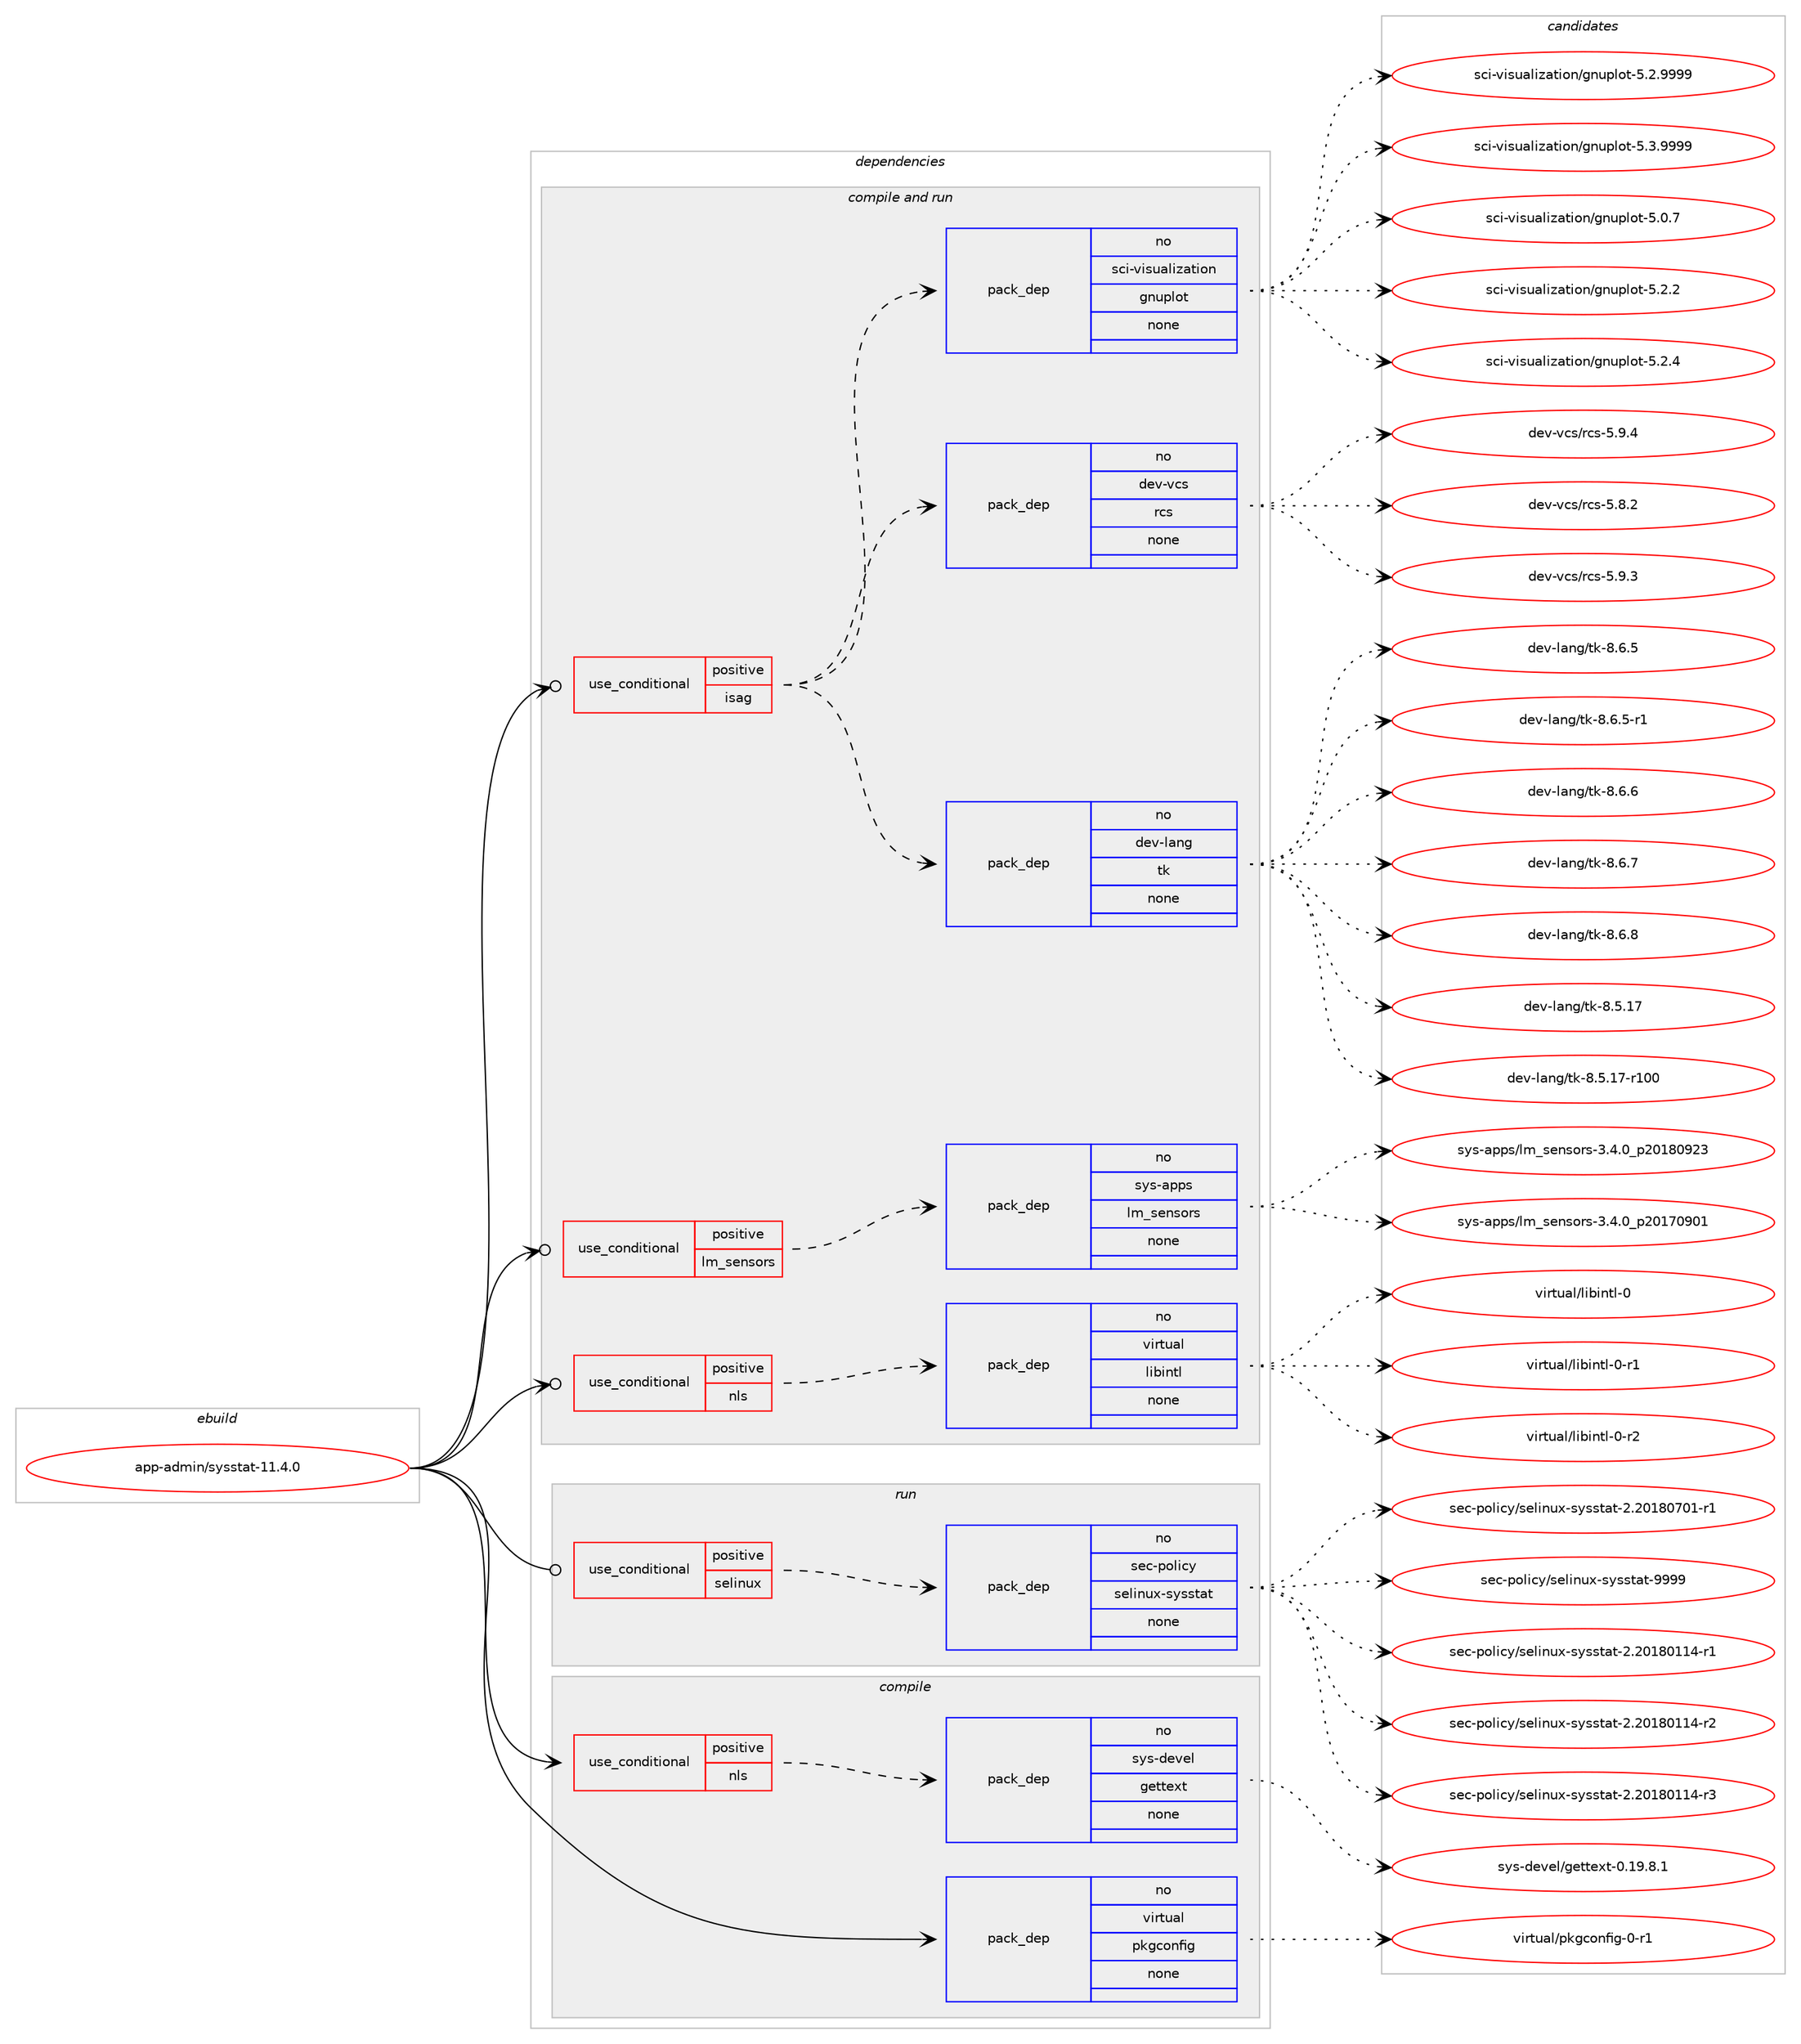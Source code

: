 digraph prolog {

# *************
# Graph options
# *************

newrank=true;
concentrate=true;
compound=true;
graph [rankdir=LR,fontname=Helvetica,fontsize=10,ranksep=1.5];#, ranksep=2.5, nodesep=0.2];
edge  [arrowhead=vee];
node  [fontname=Helvetica,fontsize=10];

# **********
# The ebuild
# **********

subgraph cluster_leftcol {
color=gray;
rank=same;
label=<<i>ebuild</i>>;
id [label="app-admin/sysstat-11.4.0", color=red, width=4, href="../app-admin/sysstat-11.4.0.svg"];
}

# ****************
# The dependencies
# ****************

subgraph cluster_midcol {
color=gray;
label=<<i>dependencies</i>>;
subgraph cluster_compile {
fillcolor="#eeeeee";
style=filled;
label=<<i>compile</i>>;
subgraph cond866 {
dependency3395 [label=<<TABLE BORDER="0" CELLBORDER="1" CELLSPACING="0" CELLPADDING="4"><TR><TD ROWSPAN="3" CELLPADDING="10">use_conditional</TD></TR><TR><TD>positive</TD></TR><TR><TD>nls</TD></TR></TABLE>>, shape=none, color=red];
subgraph pack2443 {
dependency3396 [label=<<TABLE BORDER="0" CELLBORDER="1" CELLSPACING="0" CELLPADDING="4" WIDTH="220"><TR><TD ROWSPAN="6" CELLPADDING="30">pack_dep</TD></TR><TR><TD WIDTH="110">no</TD></TR><TR><TD>sys-devel</TD></TR><TR><TD>gettext</TD></TR><TR><TD>none</TD></TR><TR><TD></TD></TR></TABLE>>, shape=none, color=blue];
}
dependency3395:e -> dependency3396:w [weight=20,style="dashed",arrowhead="vee"];
}
id:e -> dependency3395:w [weight=20,style="solid",arrowhead="vee"];
subgraph pack2444 {
dependency3397 [label=<<TABLE BORDER="0" CELLBORDER="1" CELLSPACING="0" CELLPADDING="4" WIDTH="220"><TR><TD ROWSPAN="6" CELLPADDING="30">pack_dep</TD></TR><TR><TD WIDTH="110">no</TD></TR><TR><TD>virtual</TD></TR><TR><TD>pkgconfig</TD></TR><TR><TD>none</TD></TR><TR><TD></TD></TR></TABLE>>, shape=none, color=blue];
}
id:e -> dependency3397:w [weight=20,style="solid",arrowhead="vee"];
}
subgraph cluster_compileandrun {
fillcolor="#eeeeee";
style=filled;
label=<<i>compile and run</i>>;
subgraph cond867 {
dependency3398 [label=<<TABLE BORDER="0" CELLBORDER="1" CELLSPACING="0" CELLPADDING="4"><TR><TD ROWSPAN="3" CELLPADDING="10">use_conditional</TD></TR><TR><TD>positive</TD></TR><TR><TD>isag</TD></TR></TABLE>>, shape=none, color=red];
subgraph pack2445 {
dependency3399 [label=<<TABLE BORDER="0" CELLBORDER="1" CELLSPACING="0" CELLPADDING="4" WIDTH="220"><TR><TD ROWSPAN="6" CELLPADDING="30">pack_dep</TD></TR><TR><TD WIDTH="110">no</TD></TR><TR><TD>dev-lang</TD></TR><TR><TD>tk</TD></TR><TR><TD>none</TD></TR><TR><TD></TD></TR></TABLE>>, shape=none, color=blue];
}
dependency3398:e -> dependency3399:w [weight=20,style="dashed",arrowhead="vee"];
subgraph pack2446 {
dependency3400 [label=<<TABLE BORDER="0" CELLBORDER="1" CELLSPACING="0" CELLPADDING="4" WIDTH="220"><TR><TD ROWSPAN="6" CELLPADDING="30">pack_dep</TD></TR><TR><TD WIDTH="110">no</TD></TR><TR><TD>dev-vcs</TD></TR><TR><TD>rcs</TD></TR><TR><TD>none</TD></TR><TR><TD></TD></TR></TABLE>>, shape=none, color=blue];
}
dependency3398:e -> dependency3400:w [weight=20,style="dashed",arrowhead="vee"];
subgraph pack2447 {
dependency3401 [label=<<TABLE BORDER="0" CELLBORDER="1" CELLSPACING="0" CELLPADDING="4" WIDTH="220"><TR><TD ROWSPAN="6" CELLPADDING="30">pack_dep</TD></TR><TR><TD WIDTH="110">no</TD></TR><TR><TD>sci-visualization</TD></TR><TR><TD>gnuplot</TD></TR><TR><TD>none</TD></TR><TR><TD></TD></TR></TABLE>>, shape=none, color=blue];
}
dependency3398:e -> dependency3401:w [weight=20,style="dashed",arrowhead="vee"];
}
id:e -> dependency3398:w [weight=20,style="solid",arrowhead="odotvee"];
subgraph cond868 {
dependency3402 [label=<<TABLE BORDER="0" CELLBORDER="1" CELLSPACING="0" CELLPADDING="4"><TR><TD ROWSPAN="3" CELLPADDING="10">use_conditional</TD></TR><TR><TD>positive</TD></TR><TR><TD>lm_sensors</TD></TR></TABLE>>, shape=none, color=red];
subgraph pack2448 {
dependency3403 [label=<<TABLE BORDER="0" CELLBORDER="1" CELLSPACING="0" CELLPADDING="4" WIDTH="220"><TR><TD ROWSPAN="6" CELLPADDING="30">pack_dep</TD></TR><TR><TD WIDTH="110">no</TD></TR><TR><TD>sys-apps</TD></TR><TR><TD>lm_sensors</TD></TR><TR><TD>none</TD></TR><TR><TD></TD></TR></TABLE>>, shape=none, color=blue];
}
dependency3402:e -> dependency3403:w [weight=20,style="dashed",arrowhead="vee"];
}
id:e -> dependency3402:w [weight=20,style="solid",arrowhead="odotvee"];
subgraph cond869 {
dependency3404 [label=<<TABLE BORDER="0" CELLBORDER="1" CELLSPACING="0" CELLPADDING="4"><TR><TD ROWSPAN="3" CELLPADDING="10">use_conditional</TD></TR><TR><TD>positive</TD></TR><TR><TD>nls</TD></TR></TABLE>>, shape=none, color=red];
subgraph pack2449 {
dependency3405 [label=<<TABLE BORDER="0" CELLBORDER="1" CELLSPACING="0" CELLPADDING="4" WIDTH="220"><TR><TD ROWSPAN="6" CELLPADDING="30">pack_dep</TD></TR><TR><TD WIDTH="110">no</TD></TR><TR><TD>virtual</TD></TR><TR><TD>libintl</TD></TR><TR><TD>none</TD></TR><TR><TD></TD></TR></TABLE>>, shape=none, color=blue];
}
dependency3404:e -> dependency3405:w [weight=20,style="dashed",arrowhead="vee"];
}
id:e -> dependency3404:w [weight=20,style="solid",arrowhead="odotvee"];
}
subgraph cluster_run {
fillcolor="#eeeeee";
style=filled;
label=<<i>run</i>>;
subgraph cond870 {
dependency3406 [label=<<TABLE BORDER="0" CELLBORDER="1" CELLSPACING="0" CELLPADDING="4"><TR><TD ROWSPAN="3" CELLPADDING="10">use_conditional</TD></TR><TR><TD>positive</TD></TR><TR><TD>selinux</TD></TR></TABLE>>, shape=none, color=red];
subgraph pack2450 {
dependency3407 [label=<<TABLE BORDER="0" CELLBORDER="1" CELLSPACING="0" CELLPADDING="4" WIDTH="220"><TR><TD ROWSPAN="6" CELLPADDING="30">pack_dep</TD></TR><TR><TD WIDTH="110">no</TD></TR><TR><TD>sec-policy</TD></TR><TR><TD>selinux-sysstat</TD></TR><TR><TD>none</TD></TR><TR><TD></TD></TR></TABLE>>, shape=none, color=blue];
}
dependency3406:e -> dependency3407:w [weight=20,style="dashed",arrowhead="vee"];
}
id:e -> dependency3406:w [weight=20,style="solid",arrowhead="odot"];
}
}

# **************
# The candidates
# **************

subgraph cluster_choices {
rank=same;
color=gray;
label=<<i>candidates</i>>;

subgraph choice2443 {
color=black;
nodesep=1;
choice1151211154510010111810110847103101116116101120116454846495746564649 [label="sys-devel/gettext-0.19.8.1", color=red, width=4,href="../sys-devel/gettext-0.19.8.1.svg"];
dependency3396:e -> choice1151211154510010111810110847103101116116101120116454846495746564649:w [style=dotted,weight="100"];
}
subgraph choice2444 {
color=black;
nodesep=1;
choice11810511411611797108471121071039911111010210510345484511449 [label="virtual/pkgconfig-0-r1", color=red, width=4,href="../virtual/pkgconfig-0-r1.svg"];
dependency3397:e -> choice11810511411611797108471121071039911111010210510345484511449:w [style=dotted,weight="100"];
}
subgraph choice2445 {
color=black;
nodesep=1;
choice10010111845108971101034711610745564653464955 [label="dev-lang/tk-8.5.17", color=red, width=4,href="../dev-lang/tk-8.5.17.svg"];
choice1001011184510897110103471161074556465346495545114494848 [label="dev-lang/tk-8.5.17-r100", color=red, width=4,href="../dev-lang/tk-8.5.17-r100.svg"];
choice100101118451089711010347116107455646544653 [label="dev-lang/tk-8.6.5", color=red, width=4,href="../dev-lang/tk-8.6.5.svg"];
choice1001011184510897110103471161074556465446534511449 [label="dev-lang/tk-8.6.5-r1", color=red, width=4,href="../dev-lang/tk-8.6.5-r1.svg"];
choice100101118451089711010347116107455646544654 [label="dev-lang/tk-8.6.6", color=red, width=4,href="../dev-lang/tk-8.6.6.svg"];
choice100101118451089711010347116107455646544655 [label="dev-lang/tk-8.6.7", color=red, width=4,href="../dev-lang/tk-8.6.7.svg"];
choice100101118451089711010347116107455646544656 [label="dev-lang/tk-8.6.8", color=red, width=4,href="../dev-lang/tk-8.6.8.svg"];
dependency3399:e -> choice10010111845108971101034711610745564653464955:w [style=dotted,weight="100"];
dependency3399:e -> choice1001011184510897110103471161074556465346495545114494848:w [style=dotted,weight="100"];
dependency3399:e -> choice100101118451089711010347116107455646544653:w [style=dotted,weight="100"];
dependency3399:e -> choice1001011184510897110103471161074556465446534511449:w [style=dotted,weight="100"];
dependency3399:e -> choice100101118451089711010347116107455646544654:w [style=dotted,weight="100"];
dependency3399:e -> choice100101118451089711010347116107455646544655:w [style=dotted,weight="100"];
dependency3399:e -> choice100101118451089711010347116107455646544656:w [style=dotted,weight="100"];
}
subgraph choice2446 {
color=black;
nodesep=1;
choice10010111845118991154711499115455346564650 [label="dev-vcs/rcs-5.8.2", color=red, width=4,href="../dev-vcs/rcs-5.8.2.svg"];
choice10010111845118991154711499115455346574651 [label="dev-vcs/rcs-5.9.3", color=red, width=4,href="../dev-vcs/rcs-5.9.3.svg"];
choice10010111845118991154711499115455346574652 [label="dev-vcs/rcs-5.9.4", color=red, width=4,href="../dev-vcs/rcs-5.9.4.svg"];
dependency3400:e -> choice10010111845118991154711499115455346564650:w [style=dotted,weight="100"];
dependency3400:e -> choice10010111845118991154711499115455346574651:w [style=dotted,weight="100"];
dependency3400:e -> choice10010111845118991154711499115455346574652:w [style=dotted,weight="100"];
}
subgraph choice2447 {
color=black;
nodesep=1;
choice1159910545118105115117971081051229711610511111047103110117112108111116455346484655 [label="sci-visualization/gnuplot-5.0.7", color=red, width=4,href="../sci-visualization/gnuplot-5.0.7.svg"];
choice1159910545118105115117971081051229711610511111047103110117112108111116455346504650 [label="sci-visualization/gnuplot-5.2.2", color=red, width=4,href="../sci-visualization/gnuplot-5.2.2.svg"];
choice1159910545118105115117971081051229711610511111047103110117112108111116455346504652 [label="sci-visualization/gnuplot-5.2.4", color=red, width=4,href="../sci-visualization/gnuplot-5.2.4.svg"];
choice1159910545118105115117971081051229711610511111047103110117112108111116455346504657575757 [label="sci-visualization/gnuplot-5.2.9999", color=red, width=4,href="../sci-visualization/gnuplot-5.2.9999.svg"];
choice1159910545118105115117971081051229711610511111047103110117112108111116455346514657575757 [label="sci-visualization/gnuplot-5.3.9999", color=red, width=4,href="../sci-visualization/gnuplot-5.3.9999.svg"];
dependency3401:e -> choice1159910545118105115117971081051229711610511111047103110117112108111116455346484655:w [style=dotted,weight="100"];
dependency3401:e -> choice1159910545118105115117971081051229711610511111047103110117112108111116455346504650:w [style=dotted,weight="100"];
dependency3401:e -> choice1159910545118105115117971081051229711610511111047103110117112108111116455346504652:w [style=dotted,weight="100"];
dependency3401:e -> choice1159910545118105115117971081051229711610511111047103110117112108111116455346504657575757:w [style=dotted,weight="100"];
dependency3401:e -> choice1159910545118105115117971081051229711610511111047103110117112108111116455346514657575757:w [style=dotted,weight="100"];
}
subgraph choice2448 {
color=black;
nodesep=1;
choice11512111545971121121154710810995115101110115111114115455146524648951125048495548574849 [label="sys-apps/lm_sensors-3.4.0_p20170901", color=red, width=4,href="../sys-apps/lm_sensors-3.4.0_p20170901.svg"];
choice11512111545971121121154710810995115101110115111114115455146524648951125048495648575051 [label="sys-apps/lm_sensors-3.4.0_p20180923", color=red, width=4,href="../sys-apps/lm_sensors-3.4.0_p20180923.svg"];
dependency3403:e -> choice11512111545971121121154710810995115101110115111114115455146524648951125048495548574849:w [style=dotted,weight="100"];
dependency3403:e -> choice11512111545971121121154710810995115101110115111114115455146524648951125048495648575051:w [style=dotted,weight="100"];
}
subgraph choice2449 {
color=black;
nodesep=1;
choice1181051141161179710847108105981051101161084548 [label="virtual/libintl-0", color=red, width=4,href="../virtual/libintl-0.svg"];
choice11810511411611797108471081059810511011610845484511449 [label="virtual/libintl-0-r1", color=red, width=4,href="../virtual/libintl-0-r1.svg"];
choice11810511411611797108471081059810511011610845484511450 [label="virtual/libintl-0-r2", color=red, width=4,href="../virtual/libintl-0-r2.svg"];
dependency3405:e -> choice1181051141161179710847108105981051101161084548:w [style=dotted,weight="100"];
dependency3405:e -> choice11810511411611797108471081059810511011610845484511449:w [style=dotted,weight="100"];
dependency3405:e -> choice11810511411611797108471081059810511011610845484511450:w [style=dotted,weight="100"];
}
subgraph choice2450 {
color=black;
nodesep=1;
choice11510199451121111081059912147115101108105110117120451151211151151169711645504650484956484949524511449 [label="sec-policy/selinux-sysstat-2.20180114-r1", color=red, width=4,href="../sec-policy/selinux-sysstat-2.20180114-r1.svg"];
choice11510199451121111081059912147115101108105110117120451151211151151169711645504650484956484949524511450 [label="sec-policy/selinux-sysstat-2.20180114-r2", color=red, width=4,href="../sec-policy/selinux-sysstat-2.20180114-r2.svg"];
choice11510199451121111081059912147115101108105110117120451151211151151169711645504650484956484949524511451 [label="sec-policy/selinux-sysstat-2.20180114-r3", color=red, width=4,href="../sec-policy/selinux-sysstat-2.20180114-r3.svg"];
choice11510199451121111081059912147115101108105110117120451151211151151169711645504650484956485548494511449 [label="sec-policy/selinux-sysstat-2.20180701-r1", color=red, width=4,href="../sec-policy/selinux-sysstat-2.20180701-r1.svg"];
choice1151019945112111108105991214711510110810511011712045115121115115116971164557575757 [label="sec-policy/selinux-sysstat-9999", color=red, width=4,href="../sec-policy/selinux-sysstat-9999.svg"];
dependency3407:e -> choice11510199451121111081059912147115101108105110117120451151211151151169711645504650484956484949524511449:w [style=dotted,weight="100"];
dependency3407:e -> choice11510199451121111081059912147115101108105110117120451151211151151169711645504650484956484949524511450:w [style=dotted,weight="100"];
dependency3407:e -> choice11510199451121111081059912147115101108105110117120451151211151151169711645504650484956484949524511451:w [style=dotted,weight="100"];
dependency3407:e -> choice11510199451121111081059912147115101108105110117120451151211151151169711645504650484956485548494511449:w [style=dotted,weight="100"];
dependency3407:e -> choice1151019945112111108105991214711510110810511011712045115121115115116971164557575757:w [style=dotted,weight="100"];
}
}

}

